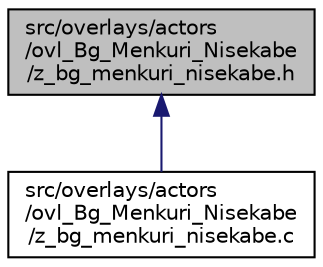digraph "src/overlays/actors/ovl_Bg_Menkuri_Nisekabe/z_bg_menkuri_nisekabe.h"
{
 // LATEX_PDF_SIZE
  edge [fontname="Helvetica",fontsize="10",labelfontname="Helvetica",labelfontsize="10"];
  node [fontname="Helvetica",fontsize="10",shape=record];
  Node1 [label="src/overlays/actors\l/ovl_Bg_Menkuri_Nisekabe\l/z_bg_menkuri_nisekabe.h",height=0.2,width=0.4,color="black", fillcolor="grey75", style="filled", fontcolor="black",tooltip=" "];
  Node1 -> Node2 [dir="back",color="midnightblue",fontsize="10",style="solid",fontname="Helvetica"];
  Node2 [label="src/overlays/actors\l/ovl_Bg_Menkuri_Nisekabe\l/z_bg_menkuri_nisekabe.c",height=0.2,width=0.4,color="black", fillcolor="white", style="filled",URL="$d4/d75/z__bg__menkuri__nisekabe_8c.html",tooltip=" "];
}
